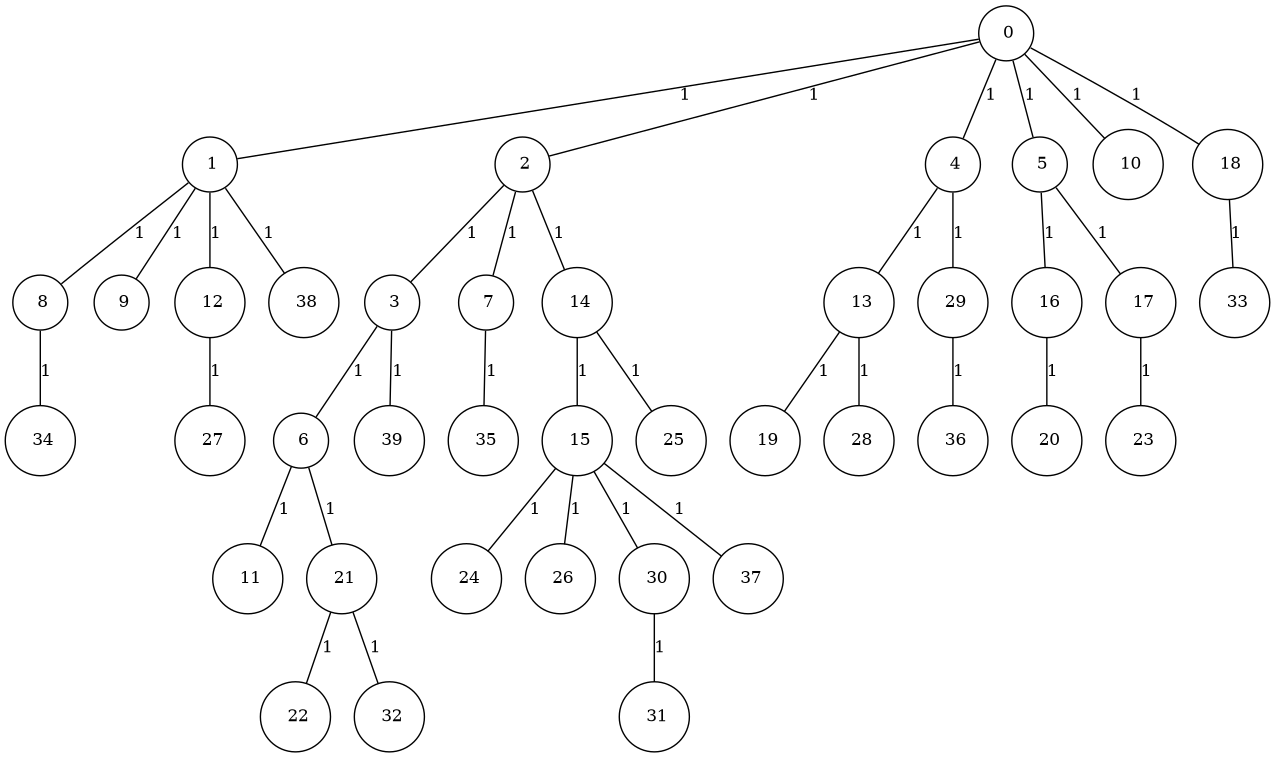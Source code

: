 graph G {
size="8.5,11;"
ratio = "expand;"
fixedsize="true;"
overlap="scale;"
node[shape=circle,width=.12,hight=.12,fontsize=12]
edge[fontsize=12]

0[label=" 0" color=black, pos="2.7553944,1.3157212!"];
1[label=" 1" color=black, pos="0.66600546,0.52158265!"];
2[label=" 2" color=black, pos="0.75684634,1.0708083!"];
3[label=" 3" color=black, pos="2.3168015,1.5778983!"];
4[label=" 4" color=black, pos="2.4694134,1.7421432!"];
5[label=" 5" color=black, pos="2.3022897,2.152917!"];
6[label=" 6" color=black, pos="2.6976165,1.1730886!"];
7[label=" 7" color=black, pos="0.8907181,1.0858521!"];
8[label=" 8" color=black, pos="1.8036703,2.4894242!"];
9[label=" 9" color=black, pos="1.6480179,1.522075!"];
10[label=" 10" color=black, pos="1.8230125,1.2637588!"];
11[label=" 11" color=black, pos="1.2456513,0.76638674!"];
12[label=" 12" color=black, pos="0.33223803,1.9065754!"];
13[label=" 13" color=black, pos="1.2264807,2.8877477!"];
14[label=" 14" color=black, pos="2.999412,0.52321617!"];
15[label=" 15" color=black, pos="1.782633,0.53624265!"];
16[label=" 16" color=black, pos="0.010641579,2.0559791!"];
17[label=" 17" color=black, pos="0.036673759,2.0635237!"];
18[label=" 18" color=black, pos="0.17093736,2.9995004!"];
19[label=" 19" color=black, pos="0.16893966,1.1316533!"];
20[label=" 20" color=black, pos="2.2744171,1.1357055!"];
21[label=" 21" color=black, pos="2.0977211,2.4249949!"];
22[label=" 22" color=black, pos="2.0842894,1.9872632!"];
23[label=" 23" color=black, pos="2.5572793,1.4532257!"];
24[label=" 24" color=black, pos="2.5491727,0.22658036!"];
25[label=" 25" color=black, pos="1.0872588,1.4455328!"];
26[label=" 26" color=black, pos="1.6173865,0.6747848!"];
27[label=" 27" color=black, pos="0.21092034,0.28750386!"];
28[label=" 28" color=black, pos="0.84466685,2.9862352!"];
29[label=" 29" color=black, pos="0.44666245,1.039521!"];
30[label=" 30" color=black, pos="2.3594411,1.3978742!"];
31[label=" 31" color=black, pos="2.5502901,1.4846414!"];
32[label=" 32" color=black, pos="2.3603047,0.68530933!"];
33[label=" 33" color=black, pos="2.0013257,2.7057597!"];
34[label=" 34" color=black, pos="2.5758753,2.4050384!"];
35[label=" 35" color=black, pos="1.1869826,0.27213312!"];
36[label=" 36" color=black, pos="2.1157516,2.9740374!"];
37[label=" 37" color=black, pos="0.6695984,0.093365858!"];
38[label=" 38" color=black, pos="1.0403427,1.94576!"];
39[label=" 39" color=black, pos="0.34234002,0.69009563!"];
0--1[label="1"]
0--2[label="1"]
0--4[label="1"]
0--5[label="1"]
0--10[label="1"]
0--18[label="1"]
1--8[label="1"]
1--9[label="1"]
1--12[label="1"]
1--38[label="1"]
2--3[label="1"]
2--7[label="1"]
2--14[label="1"]
3--6[label="1"]
3--39[label="1"]
4--13[label="1"]
4--29[label="1"]
5--16[label="1"]
5--17[label="1"]
6--11[label="1"]
6--21[label="1"]
7--35[label="1"]
8--34[label="1"]
12--27[label="1"]
13--19[label="1"]
13--28[label="1"]
14--15[label="1"]
14--25[label="1"]
15--24[label="1"]
15--26[label="1"]
15--30[label="1"]
15--37[label="1"]
16--20[label="1"]
17--23[label="1"]
18--33[label="1"]
21--22[label="1"]
21--32[label="1"]
29--36[label="1"]
30--31[label="1"]

}

